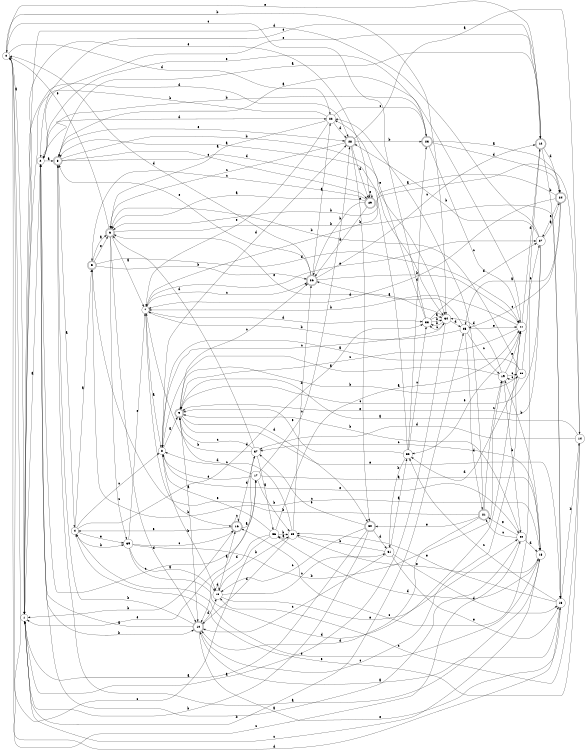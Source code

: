 digraph n32_1 {
__start0 [label="" shape="none"];

rankdir=LR;
size="8,5";

s0 [style="filled", color="black", fillcolor="white" shape="circle", label="0"];
s1 [style="filled", color="black", fillcolor="white" shape="circle", label="1"];
s2 [style="filled", color="black", fillcolor="white" shape="circle", label="2"];
s3 [style="rounded,filled", color="black", fillcolor="white" shape="doublecircle", label="3"];
s4 [style="filled", color="black", fillcolor="white" shape="circle", label="4"];
s5 [style="rounded,filled", color="black", fillcolor="white" shape="doublecircle", label="5"];
s6 [style="rounded,filled", color="black", fillcolor="white" shape="doublecircle", label="6"];
s7 [style="filled", color="black", fillcolor="white" shape="circle", label="7"];
s8 [style="filled", color="black", fillcolor="white" shape="circle", label="8"];
s9 [style="rounded,filled", color="black", fillcolor="white" shape="doublecircle", label="9"];
s10 [style="rounded,filled", color="black", fillcolor="white" shape="doublecircle", label="10"];
s11 [style="filled", color="black", fillcolor="white" shape="circle", label="11"];
s12 [style="rounded,filled", color="black", fillcolor="white" shape="doublecircle", label="12"];
s13 [style="filled", color="black", fillcolor="white" shape="circle", label="13"];
s14 [style="filled", color="black", fillcolor="white" shape="circle", label="14"];
s15 [style="filled", color="black", fillcolor="white" shape="circle", label="15"];
s16 [style="rounded,filled", color="black", fillcolor="white" shape="doublecircle", label="16"];
s17 [style="filled", color="black", fillcolor="white" shape="circle", label="17"];
s18 [style="filled", color="black", fillcolor="white" shape="circle", label="18"];
s19 [style="filled", color="black", fillcolor="white" shape="circle", label="19"];
s20 [style="filled", color="black", fillcolor="white" shape="circle", label="20"];
s21 [style="rounded,filled", color="black", fillcolor="white" shape="doublecircle", label="21"];
s22 [style="filled", color="black", fillcolor="white" shape="circle", label="22"];
s23 [style="rounded,filled", color="black", fillcolor="white" shape="doublecircle", label="23"];
s24 [style="rounded,filled", color="black", fillcolor="white" shape="doublecircle", label="24"];
s25 [style="filled", color="black", fillcolor="white" shape="circle", label="25"];
s26 [style="rounded,filled", color="black", fillcolor="white" shape="doublecircle", label="26"];
s27 [style="filled", color="black", fillcolor="white" shape="circle", label="27"];
s28 [style="rounded,filled", color="black", fillcolor="white" shape="doublecircle", label="28"];
s29 [style="rounded,filled", color="black", fillcolor="white" shape="doublecircle", label="29"];
s30 [style="rounded,filled", color="black", fillcolor="white" shape="doublecircle", label="30"];
s31 [style="filled", color="black", fillcolor="white" shape="circle", label="31"];
s32 [style="filled", color="black", fillcolor="white" shape="circle", label="32"];
s33 [style="filled", color="black", fillcolor="white" shape="circle", label="33"];
s34 [style="filled", color="black", fillcolor="white" shape="circle", label="34"];
s35 [style="filled", color="black", fillcolor="white" shape="circle", label="35"];
s36 [style="filled", color="black", fillcolor="white" shape="circle", label="36"];
s37 [style="filled", color="black", fillcolor="white" shape="circle", label="37"];
s38 [style="filled", color="black", fillcolor="white" shape="circle", label="38"];
s39 [style="filled", color="black", fillcolor="white" shape="circle", label="39"];
s0 -> s1 [label="a"];
s0 -> s34 [label="b"];
s0 -> s20 [label="c"];
s0 -> s22 [label="d"];
s0 -> s12 [label="e"];
s1 -> s2 [label="a"];
s1 -> s25 [label="b"];
s1 -> s18 [label="c"];
s1 -> s28 [label="d"];
s1 -> s29 [label="e"];
s2 -> s3 [label="a"];
s2 -> s10 [label="b"];
s2 -> s17 [label="c"];
s2 -> s22 [label="d"];
s2 -> s12 [label="e"];
s3 -> s4 [label="a"];
s3 -> s34 [label="b"];
s3 -> s29 [label="c"];
s3 -> s34 [label="d"];
s3 -> s28 [label="e"];
s4 -> s5 [label="a"];
s4 -> s39 [label="b"];
s4 -> s8 [label="c"];
s4 -> s33 [label="d"];
s4 -> s39 [label="e"];
s5 -> s6 [label="a"];
s5 -> s26 [label="b"];
s5 -> s18 [label="c"];
s5 -> s11 [label="d"];
s5 -> s6 [label="e"];
s6 -> s7 [label="a"];
s6 -> s13 [label="b"];
s6 -> s39 [label="c"];
s6 -> s10 [label="d"];
s6 -> s0 [label="e"];
s7 -> s8 [label="a"];
s7 -> s16 [label="b"];
s7 -> s26 [label="c"];
s7 -> s33 [label="d"];
s7 -> s27 [label="e"];
s8 -> s9 [label="a"];
s8 -> s15 [label="b"];
s8 -> s34 [label="c"];
s8 -> s28 [label="d"];
s8 -> s20 [label="e"];
s9 -> s10 [label="a"];
s9 -> s38 [label="b"];
s9 -> s26 [label="c"];
s9 -> s30 [label="d"];
s9 -> s13 [label="e"];
s10 -> s2 [label="a"];
s10 -> s3 [label="b"];
s10 -> s11 [label="c"];
s10 -> s15 [label="d"];
s10 -> s13 [label="e"];
s11 -> s3 [label="a"];
s11 -> s7 [label="b"];
s11 -> s9 [label="c"];
s11 -> s12 [label="d"];
s11 -> s32 [label="e"];
s12 -> s3 [label="a"];
s12 -> s13 [label="b"];
s12 -> s16 [label="c"];
s12 -> s24 [label="d"];
s12 -> s2 [label="e"];
s13 -> s10 [label="a"];
s13 -> s14 [label="b"];
s13 -> s32 [label="c"];
s13 -> s0 [label="d"];
s13 -> s35 [label="e"];
s14 -> s9 [label="a"];
s14 -> s7 [label="b"];
s14 -> s15 [label="c"];
s14 -> s37 [label="d"];
s14 -> s4 [label="e"];
s15 -> s16 [label="a"];
s15 -> s35 [label="b"];
s15 -> s31 [label="c"];
s15 -> s15 [label="d"];
s15 -> s20 [label="e"];
s16 -> s17 [label="a"];
s16 -> s1 [label="b"];
s16 -> s16 [label="c"];
s16 -> s37 [label="d"];
s16 -> s4 [label="e"];
s17 -> s18 [label="a"];
s17 -> s35 [label="b"];
s17 -> s28 [label="c"];
s17 -> s9 [label="d"];
s17 -> s8 [label="e"];
s18 -> s3 [label="a"];
s18 -> s19 [label="b"];
s18 -> s37 [label="c"];
s18 -> s36 [label="d"];
s18 -> s4 [label="e"];
s19 -> s8 [label="a"];
s19 -> s20 [label="b"];
s19 -> s38 [label="c"];
s19 -> s34 [label="d"];
s19 -> s11 [label="e"];
s20 -> s2 [label="a"];
s20 -> s9 [label="b"];
s20 -> s21 [label="c"];
s20 -> s18 [label="d"];
s20 -> s21 [label="e"];
s21 -> s22 [label="a"];
s21 -> s5 [label="b"];
s21 -> s19 [label="c"];
s21 -> s10 [label="d"];
s21 -> s30 [label="e"];
s22 -> s6 [label="a"];
s22 -> s1 [label="b"];
s22 -> s23 [label="c"];
s22 -> s28 [label="d"];
s22 -> s7 [label="e"];
s23 -> s24 [label="a"];
s23 -> s2 [label="b"];
s23 -> s11 [label="c"];
s23 -> s24 [label="d"];
s23 -> s2 [label="e"];
s24 -> s25 [label="a"];
s24 -> s6 [label="b"];
s24 -> s25 [label="c"];
s24 -> s7 [label="d"];
s24 -> s27 [label="e"];
s25 -> s26 [label="a"];
s25 -> s7 [label="b"];
s25 -> s19 [label="c"];
s25 -> s21 [label="d"];
s25 -> s11 [label="e"];
s26 -> s22 [label="a"];
s26 -> s11 [label="b"];
s26 -> s12 [label="c"];
s26 -> s0 [label="d"];
s26 -> s3 [label="e"];
s27 -> s24 [label="a"];
s27 -> s28 [label="b"];
s27 -> s9 [label="c"];
s27 -> s1 [label="d"];
s27 -> s9 [label="e"];
s28 -> s14 [label="a"];
s28 -> s23 [label="b"];
s28 -> s6 [label="c"];
s28 -> s29 [label="d"];
s28 -> s30 [label="e"];
s29 -> s6 [label="a"];
s29 -> s26 [label="b"];
s29 -> s5 [label="c"];
s29 -> s26 [label="d"];
s29 -> s29 [label="e"];
s30 -> s1 [label="a"];
s30 -> s1 [label="b"];
s30 -> s15 [label="c"];
s30 -> s31 [label="d"];
s30 -> s37 [label="e"];
s31 -> s32 [label="a"];
s31 -> s35 [label="b"];
s31 -> s10 [label="c"];
s31 -> s13 [label="d"];
s31 -> s13 [label="e"];
s32 -> s3 [label="a"];
s32 -> s31 [label="b"];
s32 -> s33 [label="c"];
s32 -> s23 [label="d"];
s32 -> s9 [label="e"];
s33 -> s34 [label="a"];
s33 -> s34 [label="b"];
s33 -> s0 [label="c"];
s33 -> s27 [label="d"];
s33 -> s22 [label="e"];
s34 -> s1 [label="a"];
s34 -> s33 [label="b"];
s34 -> s33 [label="c"];
s34 -> s25 [label="d"];
s34 -> s6 [label="e"];
s35 -> s36 [label="a"];
s35 -> s26 [label="b"];
s35 -> s8 [label="c"];
s35 -> s10 [label="d"];
s35 -> s18 [label="e"];
s36 -> s11 [label="a"];
s36 -> s35 [label="b"];
s36 -> s0 [label="c"];
s36 -> s10 [label="d"];
s36 -> s8 [label="e"];
s37 -> s36 [label="a"];
s37 -> s7 [label="b"];
s37 -> s9 [label="c"];
s37 -> s6 [label="d"];
s37 -> s1 [label="e"];
s38 -> s8 [label="a"];
s38 -> s6 [label="b"];
s38 -> s19 [label="c"];
s38 -> s32 [label="d"];
s38 -> s27 [label="e"];
s39 -> s15 [label="a"];
s39 -> s19 [label="b"];
s39 -> s16 [label="c"];
s39 -> s11 [label="d"];
s39 -> s7 [label="e"];

}
